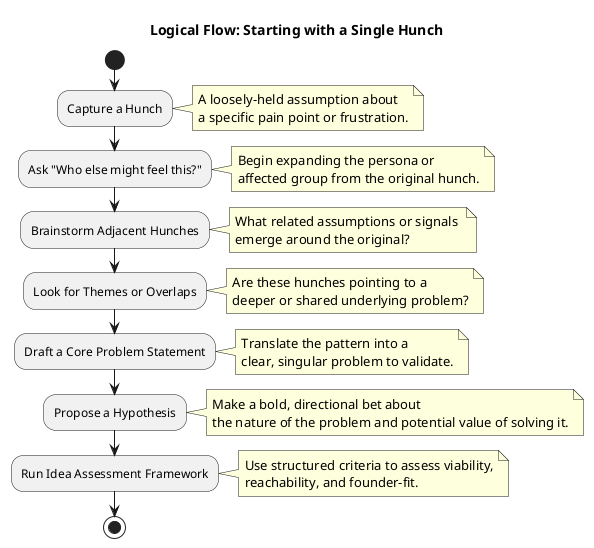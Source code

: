 @startuml
!define RECTANGLE class

title Logical Flow: Starting with a Single Hunch

start

:Capture a Hunch;
note right
 A loosely-held assumption about 
 a specific pain point or frustration.
end note

:Ask "Who else might feel this?";
note right
 Begin expanding the persona or 
 affected group from the original hunch.
end note

:Brainstorm Adjacent Hunches;
note right
 What related assumptions or signals 
 emerge around the original?
end note

:Look for Themes or Overlaps;
note right
 Are these hunches pointing to a 
 deeper or shared underlying problem?
end note

:Draft a Core Problem Statement;
note right
 Translate the pattern into a 
 clear, singular problem to validate.
end note

:Propose a Hypothesis;
note right
 Make a bold, directional bet about 
 the nature of the problem and potential value of solving it.
end note

:Run Idea Assessment Framework;
note right
 Use structured criteria to assess viability,
 reachability, and founder-fit.
end note

stop

@enduml
